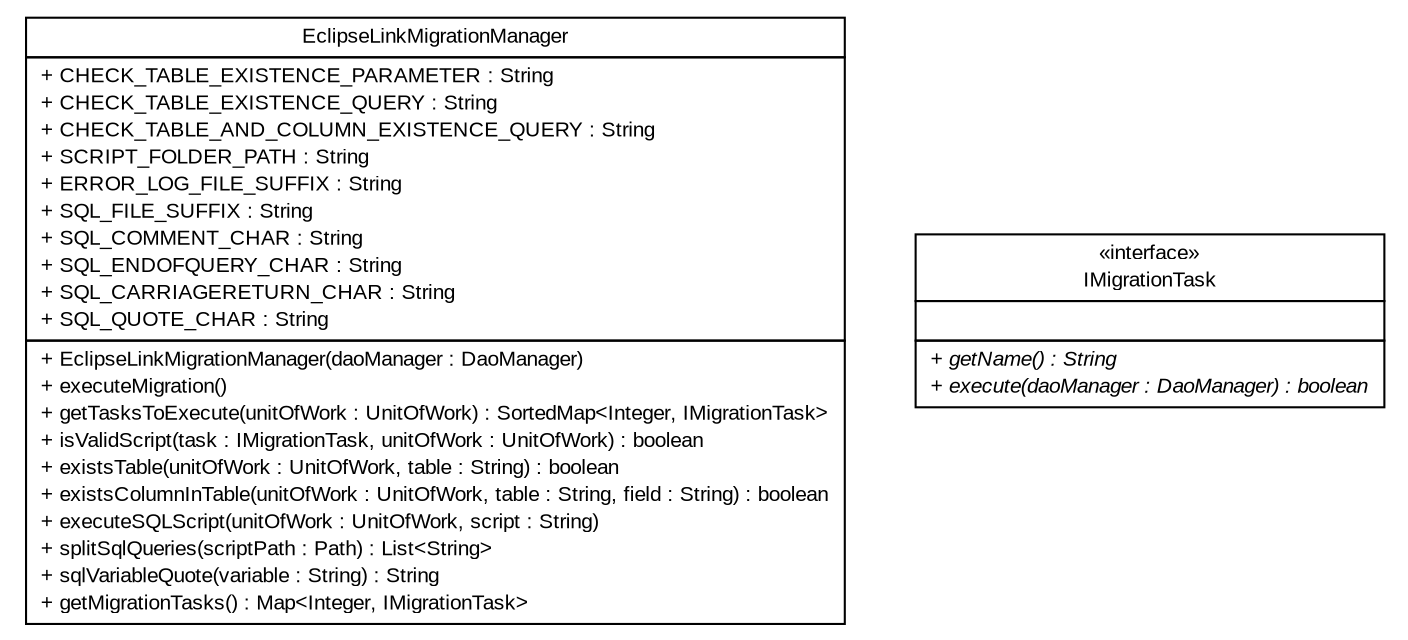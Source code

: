 #!/usr/local/bin/dot
#
# Class diagram 
# Generated by UMLGraph version R5_6-24-gf6e263 (http://www.umlgraph.org/)
#

digraph G {
	edge [fontname="arial",fontsize=10,labelfontname="arial",labelfontsize=10];
	node [fontname="arial",fontsize=10,shape=plaintext];
	nodesep=0.25;
	ranksep=0.5;
	// gov.sandia.cf.dao.migration.EclipseLinkMigrationManager
	c9428 [label=<<table title="gov.sandia.cf.dao.migration.EclipseLinkMigrationManager" border="0" cellborder="1" cellspacing="0" cellpadding="2" port="p" href="./EclipseLinkMigrationManager.html">
		<tr><td><table border="0" cellspacing="0" cellpadding="1">
<tr><td align="center" balign="center"> EclipseLinkMigrationManager </td></tr>
		</table></td></tr>
		<tr><td><table border="0" cellspacing="0" cellpadding="1">
<tr><td align="left" balign="left"> + CHECK_TABLE_EXISTENCE_PARAMETER : String </td></tr>
<tr><td align="left" balign="left"> + CHECK_TABLE_EXISTENCE_QUERY : String </td></tr>
<tr><td align="left" balign="left"> + CHECK_TABLE_AND_COLUMN_EXISTENCE_QUERY : String </td></tr>
<tr><td align="left" balign="left"> + SCRIPT_FOLDER_PATH : String </td></tr>
<tr><td align="left" balign="left"> + ERROR_LOG_FILE_SUFFIX : String </td></tr>
<tr><td align="left" balign="left"> + SQL_FILE_SUFFIX : String </td></tr>
<tr><td align="left" balign="left"> + SQL_COMMENT_CHAR : String </td></tr>
<tr><td align="left" balign="left"> + SQL_ENDOFQUERY_CHAR : String </td></tr>
<tr><td align="left" balign="left"> + SQL_CARRIAGERETURN_CHAR : String </td></tr>
<tr><td align="left" balign="left"> + SQL_QUOTE_CHAR : String </td></tr>
		</table></td></tr>
		<tr><td><table border="0" cellspacing="0" cellpadding="1">
<tr><td align="left" balign="left"> + EclipseLinkMigrationManager(daoManager : DaoManager) </td></tr>
<tr><td align="left" balign="left"> + executeMigration() </td></tr>
<tr><td align="left" balign="left"> + getTasksToExecute(unitOfWork : UnitOfWork) : SortedMap&lt;Integer, IMigrationTask&gt; </td></tr>
<tr><td align="left" balign="left"> + isValidScript(task : IMigrationTask, unitOfWork : UnitOfWork) : boolean </td></tr>
<tr><td align="left" balign="left"> + existsTable(unitOfWork : UnitOfWork, table : String) : boolean </td></tr>
<tr><td align="left" balign="left"> + existsColumnInTable(unitOfWork : UnitOfWork, table : String, field : String) : boolean </td></tr>
<tr><td align="left" balign="left"> + executeSQLScript(unitOfWork : UnitOfWork, script : String) </td></tr>
<tr><td align="left" balign="left"> + splitSqlQueries(scriptPath : Path) : List&lt;String&gt; </td></tr>
<tr><td align="left" balign="left"> + sqlVariableQuote(variable : String) : String </td></tr>
<tr><td align="left" balign="left"> + getMigrationTasks() : Map&lt;Integer, IMigrationTask&gt; </td></tr>
		</table></td></tr>
		</table>>, URL="./EclipseLinkMigrationManager.html", fontname="arial", fontcolor="black", fontsize=10.0];
	// gov.sandia.cf.dao.migration.IMigrationTask
	c9429 [label=<<table title="gov.sandia.cf.dao.migration.IMigrationTask" border="0" cellborder="1" cellspacing="0" cellpadding="2" port="p" href="./IMigrationTask.html">
		<tr><td><table border="0" cellspacing="0" cellpadding="1">
<tr><td align="center" balign="center"> &#171;interface&#187; </td></tr>
<tr><td align="center" balign="center"> IMigrationTask </td></tr>
		</table></td></tr>
		<tr><td><table border="0" cellspacing="0" cellpadding="1">
<tr><td align="left" balign="left">  </td></tr>
		</table></td></tr>
		<tr><td><table border="0" cellspacing="0" cellpadding="1">
<tr><td align="left" balign="left"><font face="arial italic" point-size="10.0"> + getName() : String </font></td></tr>
<tr><td align="left" balign="left"><font face="arial italic" point-size="10.0"> + execute(daoManager : DaoManager) : boolean </font></td></tr>
		</table></td></tr>
		</table>>, URL="./IMigrationTask.html", fontname="arial", fontcolor="black", fontsize=10.0];
}

